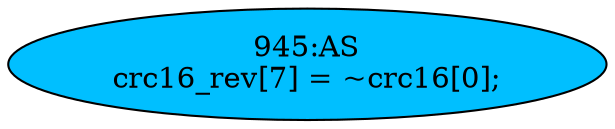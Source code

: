 strict digraph "" {
	node [label="\N"];
	"945:AS"	 [ast="<pyverilog.vparser.ast.Assign object at 0x7f55d3d0ef50>",
		def_var="['crc16_rev']",
		fillcolor=deepskyblue,
		label="945:AS
crc16_rev[7] = ~crc16[0];",
		statements="[]",
		style=filled,
		typ=Assign,
		use_var="['crc16']"];
}
